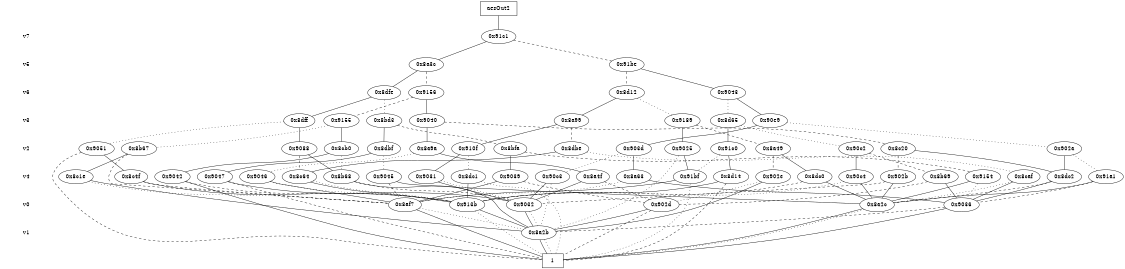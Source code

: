 digraph "DD" {
size = "7.5,10"
center = true;
edge [dir = none];
{ node [shape = plaintext];
  edge [style = invis];
  "CONST NODES" [style = invis];
" v7 " -> " v5 " -> " v6 " -> " v3 " -> " v2 " -> " v4 " -> " v0 " -> " v1 " -> "CONST NODES"; 
}
{ rank = same; node [shape = box]; edge [style = invis];
"  aesOut2  "; }
{ rank = same; " v7 ";
"0x91c1";
}
{ rank = same; " v5 ";
"0x8a3c";
"0x91be";
}
{ rank = same; " v6 ";
"0x8d12";
"0x9043";
"0x9156";
"0x8dfe";
}
{ rank = same; " v3 ";
"0x9040";
"0x8bd3";
"0x9155";
"0x8a99";
"0x8dff";
"0x90e9";
"0x8d65";
"0x9189";
}
{ rank = same; " v2 ";
"0x8bfa";
"0x91c0";
"0x9051";
"0x8dbf";
"0x902a";
"0x8dbe";
"0x8c20";
"0x90c2";
"0x8a9a";
"0x903d";
"0x910f";
"0x8b67";
"0x8cb0";
"0x9088";
"0x8a49";
"0x9025";
}
{ rank = same; " v4 ";
"0x9154";
"0x91a1";
"0x8c4f";
"0x902e";
"0x8a4f";
"0x90c4";
"0x8dc0";
"0x8b69";
"0x8b68";
"0x9031";
"0x9039";
"0x8c64";
"0x9047";
"0x9046";
"0x8d14";
"0x8dc1";
"0x9045";
"0x90c3";
"0x8caf";
"0x8dc2";
"0x91bf";
"0x9042";
"0x902b";
"0x8c1e";
"0x8a63";
}
{ rank = same; " v0 ";
"0x8a2c";
"0x8af7";
"0x9036";
"0x902d";
"0x913b";
"0x9032";
}
{ rank = same; " v1 ";
"0x8a2b";
}
{ rank = same; "CONST NODES";
{ node [shape = box]; "0x8a21";
}
}
"  aesOut2  " -> "0x91c1" [style = solid];
"0x91c1" -> "0x8a3c";
"0x91c1" -> "0x91be" [style = dashed];
"0x8a3c" -> "0x8dfe";
"0x8a3c" -> "0x9156" [style = dashed];
"0x91be" -> "0x9043";
"0x91be" -> "0x8d12" [style = dashed];
"0x8d12" -> "0x8a99";
"0x8d12" -> "0x9189" [style = dotted];
"0x9043" -> "0x90e9";
"0x9043" -> "0x8d65" [style = dotted];
"0x9156" -> "0x9040";
"0x9156" -> "0x9155" [style = dashed];
"0x8dfe" -> "0x8dff";
"0x8dfe" -> "0x8bd3" [style = dotted];
"0x9040" -> "0x8a9a";
"0x9040" -> "0x8c20" [style = dashed];
"0x8bd3" -> "0x8dbf";
"0x8bd3" -> "0x8bfa" [style = dashed];
"0x9155" -> "0x8cb0";
"0x9155" -> "0x8b67" [style = dotted];
"0x8a99" -> "0x910f";
"0x8a99" -> "0x8dbe" [style = dashed];
"0x8dff" -> "0x9088";
"0x8dff" -> "0x9051" [style = dotted];
"0x90e9" -> "0x903d";
"0x90e9" -> "0x902a" [style = dotted];
"0x8d65" -> "0x91c0";
"0x8d65" -> "0x90c2" [style = dotted];
"0x9189" -> "0x9025";
"0x9189" -> "0x8a49" [style = dashed];
"0x8bfa" -> "0x9039";
"0x8bfa" -> "0x9154" [style = dashed];
"0x91c0" -> "0x8d14";
"0x91c0" -> "0x91bf" [style = dotted];
"0x9051" -> "0x8c4f";
"0x9051" -> "0x8a21" [style = dashed];
"0x8dbf" -> "0x9047";
"0x8dbf" -> "0x9045" [style = dotted];
"0x902a" -> "0x8dc2";
"0x902a" -> "0x91a1" [style = dotted];
"0x8dbe" -> "0x8c64";
"0x8dbe" -> "0x8caf" [style = dotted];
"0x8c20" -> "0x8dc2";
"0x8c20" -> "0x902b" [style = dashed];
"0x90c2" -> "0x90c4";
"0x90c2" -> "0x8b69" [style = dashed];
"0x8a9a" -> "0x8a4f";
"0x8a9a" -> "0x9046" [style = dotted];
"0x903d" -> "0x8a63";
"0x903d" -> "0x90c3" [style = dotted];
"0x910f" -> "0x9031";
"0x910f" -> "0x8dc1" [style = dotted];
"0x8b67" -> "0x8c1e";
"0x8b67" -> "0x8af7" [style = dashed];
"0x8cb0" -> "0x9042";
"0x8cb0" -> "0x8b68" [style = dotted];
"0x9088" -> "0x8b68";
"0x9088" -> "0x8c64" [style = dashed];
"0x8a49" -> "0x8dc0";
"0x8a49" -> "0x902e" [style = dashed];
"0x9025" -> "0x91bf";
"0x9025" -> "0x8a2b" [style = dotted];
"0x9154" -> "0x8a2c";
"0x9154" -> "0x9036" [style = dotted];
"0x91a1" -> "0x8a2c";
"0x91a1" -> "0x9036" [style = dashed];
"0x8c4f" -> "0x913b";
"0x8c4f" -> "0x8af7" [style = dashed];
"0x902e" -> "0x8a2b";
"0x902e" -> "0x902d" [style = dotted];
"0x8a4f" -> "0x9032";
"0x8a4f" -> "0x902d" [style = dashed];
"0x90c4" -> "0x8a2c";
"0x90c4" -> "0x913b" [style = dotted];
"0x8dc0" -> "0x8a2c";
"0x8dc0" -> "0x913b" [style = dashed];
"0x8b69" -> "0x9036";
"0x8b69" -> "0x902d" [style = dashed];
"0x8b68" -> "0x8a2b";
"0x8b68" -> "0x9032" [style = dashed];
"0x9031" -> "0x9032";
"0x9031" -> "0x9032" [style = dotted];
"0x9039" -> "0x8af7";
"0x9039" -> "0x902d" [style = dashed];
"0x8c64" -> "0x913b";
"0x8c64" -> "0x913b" [style = dotted];
"0x9047" -> "0x9032";
"0x9047" -> "0x8a21" [style = dashed];
"0x9046" -> "0x8af7";
"0x9046" -> "0x913b" [style = dotted];
"0x8d14" -> "0x913b";
"0x8d14" -> "0x8a21" [style = dashed];
"0x8dc1" -> "0x913b";
"0x8dc1" -> "0x8a21" [style = dotted];
"0x9045" -> "0x8a2c";
"0x9045" -> "0x8af7" [style = dashed];
"0x90c3" -> "0x9032";
"0x90c3" -> "0x8a2b" [style = dotted];
"0x8caf" -> "0x9036";
"0x8caf" -> "0x8a2c" [style = dotted];
"0x8dc2" -> "0x9036";
"0x8dc2" -> "0x8a2c" [style = dashed];
"0x91bf" -> "0x8af7";
"0x91bf" -> "0x8a21" [style = dotted];
"0x9042" -> "0x8a21";
"0x9042" -> "0x913b" [style = dashed];
"0x902b" -> "0x8a2c";
"0x902b" -> "0x9032" [style = dashed];
"0x8c1e" -> "0x8a2b";
"0x8c1e" -> "0x8af7" [style = dotted];
"0x8a63" -> "0x9036";
"0x8a63" -> "0x8af7" [style = dotted];
"0x8a2c" -> "0x8a21";
"0x8a2c" -> "0x8a21" [style = dotted];
"0x8af7" -> "0x8a21";
"0x8af7" -> "0x8a2b" [style = dotted];
"0x9036" -> "0x8a21";
"0x9036" -> "0x8a2b" [style = dashed];
"0x902d" -> "0x8a2b";
"0x902d" -> "0x8a21" [style = dashed];
"0x913b" -> "0x8a2b";
"0x913b" -> "0x8a21" [style = dotted];
"0x9032" -> "0x8a2b";
"0x9032" -> "0x8a2b" [style = dotted];
"0x8a2b" -> "0x8a21";
"0x8a2b" -> "0x8a21" [style = dotted];
"0x8a21" [label = "1"];
}
